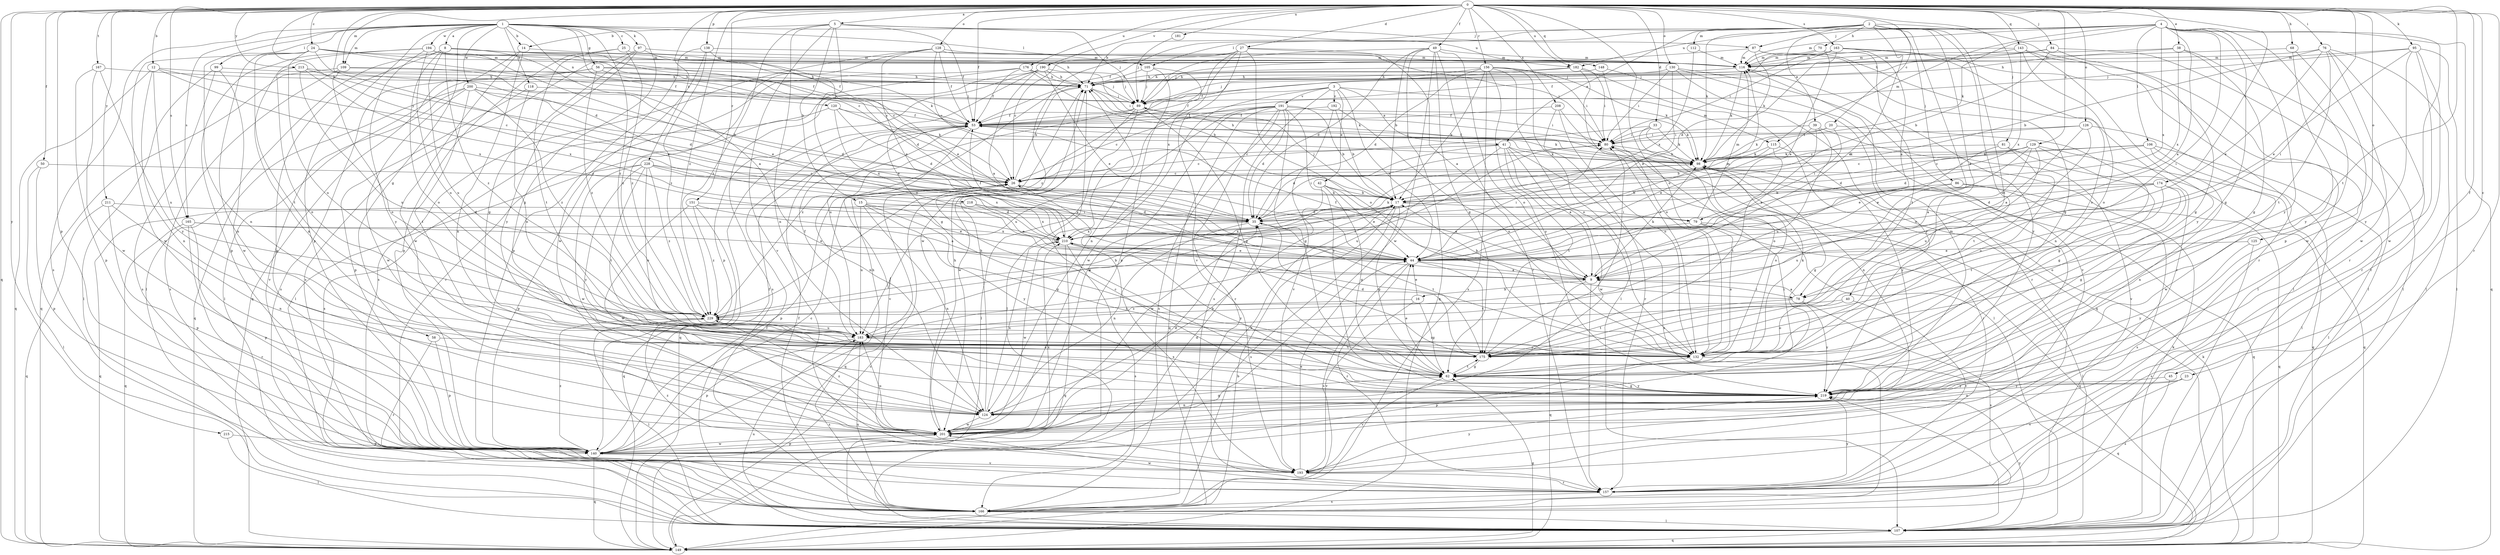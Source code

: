 strict digraph  {
0;
1;
2;
3;
4;
5;
8;
9;
12;
14;
15;
16;
17;
20;
23;
24;
25;
26;
27;
33;
35;
38;
39;
40;
41;
42;
44;
45;
49;
50;
53;
56;
58;
62;
68;
70;
71;
76;
78;
79;
80;
81;
84;
86;
87;
89;
95;
97;
98;
99;
105;
106;
107;
109;
112;
115;
116;
118;
120;
124;
125;
126;
128;
129;
130;
132;
138;
140;
143;
148;
149;
151;
156;
157;
163;
165;
166;
167;
174;
175;
176;
181;
182;
183;
190;
191;
192;
193;
194;
200;
201;
208;
210;
211;
213;
215;
218;
219;
228;
229;
0 -> 5  [label=a];
0 -> 12  [label=b];
0 -> 20  [label=c];
0 -> 23  [label=c];
0 -> 24  [label=c];
0 -> 27  [label=d];
0 -> 33  [label=d];
0 -> 35  [label=d];
0 -> 38  [label=e];
0 -> 45  [label=f];
0 -> 49  [label=f];
0 -> 50  [label=f];
0 -> 53  [label=f];
0 -> 68  [label=h];
0 -> 76  [label=i];
0 -> 78  [label=i];
0 -> 81  [label=j];
0 -> 84  [label=j];
0 -> 95  [label=k];
0 -> 109  [label=m];
0 -> 125  [label=o];
0 -> 126  [label=o];
0 -> 128  [label=o];
0 -> 129  [label=o];
0 -> 130  [label=o];
0 -> 132  [label=o];
0 -> 138  [label=p];
0 -> 140  [label=p];
0 -> 143  [label=q];
0 -> 148  [label=q];
0 -> 149  [label=q];
0 -> 151  [label=r];
0 -> 156  [label=r];
0 -> 157  [label=r];
0 -> 163  [label=s];
0 -> 165  [label=s];
0 -> 167  [label=t];
0 -> 174  [label=t];
0 -> 175  [label=t];
0 -> 176  [label=u];
0 -> 181  [label=u];
0 -> 182  [label=u];
0 -> 190  [label=v];
0 -> 208  [label=x];
0 -> 211  [label=y];
0 -> 213  [label=y];
0 -> 215  [label=y];
0 -> 218  [label=y];
0 -> 228  [label=z];
0 -> 229  [label=z];
1 -> 8  [label=a];
1 -> 14  [label=b];
1 -> 25  [label=c];
1 -> 26  [label=c];
1 -> 56  [label=g];
1 -> 58  [label=g];
1 -> 62  [label=g];
1 -> 97  [label=k];
1 -> 99  [label=l];
1 -> 105  [label=l];
1 -> 109  [label=m];
1 -> 118  [label=n];
1 -> 120  [label=n];
1 -> 124  [label=n];
1 -> 140  [label=p];
1 -> 165  [label=s];
1 -> 166  [label=s];
1 -> 182  [label=u];
1 -> 194  [label=w];
1 -> 200  [label=w];
1 -> 229  [label=z];
2 -> 9  [label=a];
2 -> 39  [label=e];
2 -> 40  [label=e];
2 -> 41  [label=e];
2 -> 53  [label=f];
2 -> 70  [label=h];
2 -> 71  [label=h];
2 -> 78  [label=i];
2 -> 86  [label=j];
2 -> 98  [label=k];
2 -> 112  [label=m];
2 -> 132  [label=o];
2 -> 157  [label=r];
2 -> 175  [label=t];
3 -> 41  [label=e];
3 -> 42  [label=e];
3 -> 44  [label=e];
3 -> 53  [label=f];
3 -> 115  [label=m];
3 -> 166  [label=s];
3 -> 191  [label=v];
3 -> 192  [label=v];
3 -> 201  [label=w];
4 -> 9  [label=a];
4 -> 62  [label=g];
4 -> 78  [label=i];
4 -> 87  [label=j];
4 -> 98  [label=k];
4 -> 105  [label=l];
4 -> 106  [label=l];
4 -> 115  [label=m];
4 -> 116  [label=m];
4 -> 140  [label=p];
4 -> 149  [label=q];
4 -> 157  [label=r];
4 -> 182  [label=u];
4 -> 210  [label=x];
4 -> 219  [label=y];
5 -> 14  [label=b];
5 -> 15  [label=b];
5 -> 53  [label=f];
5 -> 87  [label=j];
5 -> 89  [label=j];
5 -> 124  [label=n];
5 -> 132  [label=o];
5 -> 193  [label=v];
5 -> 229  [label=z];
8 -> 9  [label=a];
8 -> 26  [label=c];
8 -> 53  [label=f];
8 -> 107  [label=l];
8 -> 116  [label=m];
8 -> 132  [label=o];
8 -> 140  [label=p];
8 -> 183  [label=u];
8 -> 229  [label=z];
9 -> 16  [label=b];
9 -> 53  [label=f];
9 -> 78  [label=i];
9 -> 98  [label=k];
9 -> 149  [label=q];
9 -> 157  [label=r];
12 -> 26  [label=c];
12 -> 71  [label=h];
12 -> 124  [label=n];
12 -> 149  [label=q];
12 -> 183  [label=u];
12 -> 210  [label=x];
14 -> 116  [label=m];
14 -> 124  [label=n];
14 -> 149  [label=q];
14 -> 201  [label=w];
15 -> 44  [label=e];
15 -> 62  [label=g];
15 -> 79  [label=i];
15 -> 124  [label=n];
15 -> 183  [label=u];
15 -> 219  [label=y];
16 -> 44  [label=e];
16 -> 62  [label=g];
16 -> 193  [label=v];
16 -> 229  [label=z];
17 -> 35  [label=d];
17 -> 62  [label=g];
17 -> 79  [label=i];
17 -> 89  [label=j];
17 -> 166  [label=s];
17 -> 183  [label=u];
20 -> 62  [label=g];
20 -> 79  [label=i];
20 -> 80  [label=i];
20 -> 98  [label=k];
23 -> 124  [label=n];
23 -> 193  [label=v];
23 -> 219  [label=y];
24 -> 44  [label=e];
24 -> 53  [label=f];
24 -> 71  [label=h];
24 -> 116  [label=m];
24 -> 124  [label=n];
24 -> 175  [label=t];
24 -> 183  [label=u];
24 -> 201  [label=w];
25 -> 116  [label=m];
25 -> 140  [label=p];
25 -> 175  [label=t];
25 -> 229  [label=z];
26 -> 17  [label=b];
26 -> 71  [label=h];
26 -> 140  [label=p];
26 -> 149  [label=q];
27 -> 9  [label=a];
27 -> 26  [label=c];
27 -> 116  [label=m];
27 -> 132  [label=o];
27 -> 193  [label=v];
27 -> 201  [label=w];
27 -> 210  [label=x];
27 -> 229  [label=z];
33 -> 26  [label=c];
33 -> 80  [label=i];
33 -> 98  [label=k];
33 -> 124  [label=n];
33 -> 132  [label=o];
35 -> 80  [label=i];
35 -> 124  [label=n];
35 -> 175  [label=t];
35 -> 210  [label=x];
38 -> 62  [label=g];
38 -> 71  [label=h];
38 -> 107  [label=l];
38 -> 116  [label=m];
38 -> 210  [label=x];
39 -> 9  [label=a];
39 -> 44  [label=e];
39 -> 80  [label=i];
39 -> 183  [label=u];
39 -> 193  [label=v];
40 -> 132  [label=o];
40 -> 193  [label=v];
40 -> 229  [label=z];
41 -> 9  [label=a];
41 -> 26  [label=c];
41 -> 35  [label=d];
41 -> 98  [label=k];
41 -> 166  [label=s];
41 -> 175  [label=t];
41 -> 183  [label=u];
41 -> 201  [label=w];
42 -> 9  [label=a];
42 -> 17  [label=b];
42 -> 44  [label=e];
42 -> 62  [label=g];
42 -> 201  [label=w];
44 -> 9  [label=a];
44 -> 80  [label=i];
44 -> 116  [label=m];
44 -> 157  [label=r];
44 -> 166  [label=s];
44 -> 175  [label=t];
45 -> 166  [label=s];
45 -> 219  [label=y];
49 -> 17  [label=b];
49 -> 35  [label=d];
49 -> 62  [label=g];
49 -> 89  [label=j];
49 -> 116  [label=m];
49 -> 132  [label=o];
49 -> 149  [label=q];
49 -> 157  [label=r];
49 -> 201  [label=w];
50 -> 26  [label=c];
50 -> 107  [label=l];
50 -> 140  [label=p];
53 -> 80  [label=i];
53 -> 98  [label=k];
53 -> 124  [label=n];
53 -> 149  [label=q];
53 -> 193  [label=v];
56 -> 35  [label=d];
56 -> 71  [label=h];
56 -> 89  [label=j];
56 -> 107  [label=l];
56 -> 166  [label=s];
56 -> 229  [label=z];
58 -> 132  [label=o];
58 -> 140  [label=p];
58 -> 157  [label=r];
62 -> 44  [label=e];
62 -> 175  [label=t];
62 -> 193  [label=v];
62 -> 219  [label=y];
68 -> 116  [label=m];
68 -> 201  [label=w];
68 -> 219  [label=y];
70 -> 44  [label=e];
70 -> 89  [label=j];
70 -> 116  [label=m];
70 -> 175  [label=t];
71 -> 89  [label=j];
71 -> 98  [label=k];
71 -> 107  [label=l];
71 -> 183  [label=u];
76 -> 17  [label=b];
76 -> 44  [label=e];
76 -> 107  [label=l];
76 -> 116  [label=m];
76 -> 157  [label=r];
76 -> 175  [label=t];
76 -> 201  [label=w];
78 -> 9  [label=a];
78 -> 17  [label=b];
78 -> 166  [label=s];
78 -> 175  [label=t];
78 -> 219  [label=y];
79 -> 107  [label=l];
79 -> 116  [label=m];
79 -> 132  [label=o];
79 -> 149  [label=q];
79 -> 210  [label=x];
80 -> 53  [label=f];
80 -> 98  [label=k];
81 -> 44  [label=e];
81 -> 98  [label=k];
81 -> 132  [label=o];
81 -> 149  [label=q];
84 -> 17  [label=b];
84 -> 53  [label=f];
84 -> 62  [label=g];
84 -> 107  [label=l];
84 -> 116  [label=m];
86 -> 17  [label=b];
86 -> 149  [label=q];
86 -> 166  [label=s];
86 -> 183  [label=u];
87 -> 62  [label=g];
87 -> 89  [label=j];
87 -> 98  [label=k];
87 -> 116  [label=m];
87 -> 157  [label=r];
89 -> 53  [label=f];
89 -> 62  [label=g];
89 -> 80  [label=i];
89 -> 107  [label=l];
89 -> 201  [label=w];
89 -> 229  [label=z];
95 -> 44  [label=e];
95 -> 89  [label=j];
95 -> 107  [label=l];
95 -> 116  [label=m];
95 -> 157  [label=r];
95 -> 201  [label=w];
95 -> 219  [label=y];
97 -> 62  [label=g];
97 -> 98  [label=k];
97 -> 116  [label=m];
97 -> 166  [label=s];
97 -> 219  [label=y];
98 -> 26  [label=c];
98 -> 62  [label=g];
98 -> 71  [label=h];
98 -> 132  [label=o];
98 -> 149  [label=q];
99 -> 71  [label=h];
99 -> 107  [label=l];
99 -> 166  [label=s];
99 -> 201  [label=w];
105 -> 71  [label=h];
105 -> 89  [label=j];
105 -> 124  [label=n];
105 -> 140  [label=p];
106 -> 26  [label=c];
106 -> 35  [label=d];
106 -> 98  [label=k];
106 -> 107  [label=l];
106 -> 124  [label=n];
106 -> 201  [label=w];
107 -> 53  [label=f];
107 -> 98  [label=k];
107 -> 149  [label=q];
107 -> 183  [label=u];
107 -> 219  [label=y];
109 -> 17  [label=b];
109 -> 71  [label=h];
109 -> 132  [label=o];
109 -> 149  [label=q];
109 -> 166  [label=s];
112 -> 116  [label=m];
112 -> 210  [label=x];
115 -> 17  [label=b];
115 -> 98  [label=k];
115 -> 175  [label=t];
115 -> 219  [label=y];
116 -> 71  [label=h];
116 -> 98  [label=k];
116 -> 219  [label=y];
118 -> 89  [label=j];
118 -> 132  [label=o];
118 -> 140  [label=p];
120 -> 35  [label=d];
120 -> 53  [label=f];
120 -> 98  [label=k];
120 -> 166  [label=s];
120 -> 210  [label=x];
124 -> 17  [label=b];
124 -> 62  [label=g];
124 -> 71  [label=h];
124 -> 201  [label=w];
124 -> 210  [label=x];
125 -> 44  [label=e];
125 -> 166  [label=s];
125 -> 219  [label=y];
126 -> 9  [label=a];
126 -> 26  [label=c];
126 -> 80  [label=i];
126 -> 107  [label=l];
126 -> 175  [label=t];
128 -> 26  [label=c];
128 -> 44  [label=e];
128 -> 53  [label=f];
128 -> 80  [label=i];
128 -> 116  [label=m];
128 -> 166  [label=s];
128 -> 229  [label=z];
129 -> 9  [label=a];
129 -> 26  [label=c];
129 -> 35  [label=d];
129 -> 44  [label=e];
129 -> 62  [label=g];
129 -> 98  [label=k];
129 -> 149  [label=q];
129 -> 183  [label=u];
130 -> 44  [label=e];
130 -> 71  [label=h];
130 -> 80  [label=i];
130 -> 124  [label=n];
130 -> 193  [label=v];
130 -> 219  [label=y];
132 -> 98  [label=k];
132 -> 140  [label=p];
132 -> 149  [label=q];
132 -> 229  [label=z];
138 -> 44  [label=e];
138 -> 116  [label=m];
138 -> 140  [label=p];
138 -> 201  [label=w];
138 -> 229  [label=z];
140 -> 17  [label=b];
140 -> 26  [label=c];
140 -> 35  [label=d];
140 -> 53  [label=f];
140 -> 71  [label=h];
140 -> 149  [label=q];
140 -> 193  [label=v];
140 -> 201  [label=w];
140 -> 210  [label=x];
140 -> 229  [label=z];
143 -> 71  [label=h];
143 -> 107  [label=l];
143 -> 116  [label=m];
143 -> 132  [label=o];
143 -> 210  [label=x];
143 -> 219  [label=y];
148 -> 71  [label=h];
148 -> 132  [label=o];
148 -> 157  [label=r];
149 -> 17  [label=b];
149 -> 26  [label=c];
149 -> 62  [label=g];
149 -> 98  [label=k];
151 -> 9  [label=a];
151 -> 35  [label=d];
151 -> 149  [label=q];
151 -> 201  [label=w];
151 -> 229  [label=z];
156 -> 17  [label=b];
156 -> 35  [label=d];
156 -> 71  [label=h];
156 -> 80  [label=i];
156 -> 89  [label=j];
156 -> 98  [label=k];
156 -> 107  [label=l];
156 -> 132  [label=o];
156 -> 166  [label=s];
156 -> 219  [label=y];
157 -> 80  [label=i];
157 -> 166  [label=s];
157 -> 201  [label=w];
157 -> 219  [label=y];
163 -> 35  [label=d];
163 -> 44  [label=e];
163 -> 80  [label=i];
163 -> 89  [label=j];
163 -> 107  [label=l];
163 -> 116  [label=m];
163 -> 132  [label=o];
165 -> 44  [label=e];
165 -> 140  [label=p];
165 -> 149  [label=q];
165 -> 157  [label=r];
165 -> 210  [label=x];
166 -> 53  [label=f];
166 -> 107  [label=l];
166 -> 183  [label=u];
167 -> 71  [label=h];
167 -> 140  [label=p];
167 -> 201  [label=w];
167 -> 219  [label=y];
174 -> 17  [label=b];
174 -> 35  [label=d];
174 -> 44  [label=e];
174 -> 62  [label=g];
174 -> 132  [label=o];
174 -> 175  [label=t];
175 -> 26  [label=c];
175 -> 35  [label=d];
175 -> 62  [label=g];
175 -> 80  [label=i];
176 -> 17  [label=b];
176 -> 53  [label=f];
176 -> 71  [label=h];
176 -> 80  [label=i];
176 -> 107  [label=l];
176 -> 157  [label=r];
181 -> 89  [label=j];
182 -> 53  [label=f];
182 -> 71  [label=h];
182 -> 80  [label=i];
182 -> 132  [label=o];
182 -> 149  [label=q];
183 -> 53  [label=f];
183 -> 132  [label=o];
183 -> 140  [label=p];
183 -> 166  [label=s];
183 -> 175  [label=t];
190 -> 9  [label=a];
190 -> 44  [label=e];
190 -> 62  [label=g];
190 -> 71  [label=h];
190 -> 89  [label=j];
190 -> 140  [label=p];
190 -> 166  [label=s];
191 -> 17  [label=b];
191 -> 26  [label=c];
191 -> 35  [label=d];
191 -> 53  [label=f];
191 -> 62  [label=g];
191 -> 98  [label=k];
191 -> 149  [label=q];
191 -> 157  [label=r];
191 -> 166  [label=s];
191 -> 183  [label=u];
191 -> 201  [label=w];
191 -> 219  [label=y];
192 -> 17  [label=b];
192 -> 53  [label=f];
192 -> 132  [label=o];
192 -> 193  [label=v];
193 -> 44  [label=e];
193 -> 157  [label=r];
193 -> 210  [label=x];
193 -> 219  [label=y];
193 -> 229  [label=z];
194 -> 26  [label=c];
194 -> 44  [label=e];
194 -> 53  [label=f];
194 -> 116  [label=m];
194 -> 124  [label=n];
194 -> 140  [label=p];
194 -> 183  [label=u];
194 -> 219  [label=y];
200 -> 35  [label=d];
200 -> 44  [label=e];
200 -> 89  [label=j];
200 -> 149  [label=q];
200 -> 175  [label=t];
200 -> 193  [label=v];
200 -> 201  [label=w];
200 -> 229  [label=z];
201 -> 35  [label=d];
201 -> 71  [label=h];
201 -> 80  [label=i];
201 -> 140  [label=p];
201 -> 183  [label=u];
201 -> 229  [label=z];
208 -> 53  [label=f];
208 -> 107  [label=l];
208 -> 132  [label=o];
208 -> 157  [label=r];
210 -> 44  [label=e];
210 -> 53  [label=f];
210 -> 98  [label=k];
210 -> 149  [label=q];
210 -> 166  [label=s];
210 -> 201  [label=w];
210 -> 219  [label=y];
211 -> 35  [label=d];
211 -> 124  [label=n];
211 -> 140  [label=p];
211 -> 149  [label=q];
213 -> 35  [label=d];
213 -> 71  [label=h];
213 -> 132  [label=o];
213 -> 183  [label=u];
213 -> 210  [label=x];
215 -> 107  [label=l];
215 -> 140  [label=p];
218 -> 35  [label=d];
218 -> 44  [label=e];
218 -> 149  [label=q];
218 -> 210  [label=x];
219 -> 26  [label=c];
219 -> 62  [label=g];
219 -> 71  [label=h];
219 -> 107  [label=l];
219 -> 116  [label=m];
219 -> 124  [label=n];
228 -> 26  [label=c];
228 -> 44  [label=e];
228 -> 132  [label=o];
228 -> 140  [label=p];
228 -> 175  [label=t];
228 -> 201  [label=w];
228 -> 210  [label=x];
228 -> 219  [label=y];
228 -> 229  [label=z];
229 -> 17  [label=b];
229 -> 80  [label=i];
229 -> 107  [label=l];
229 -> 183  [label=u];
}
